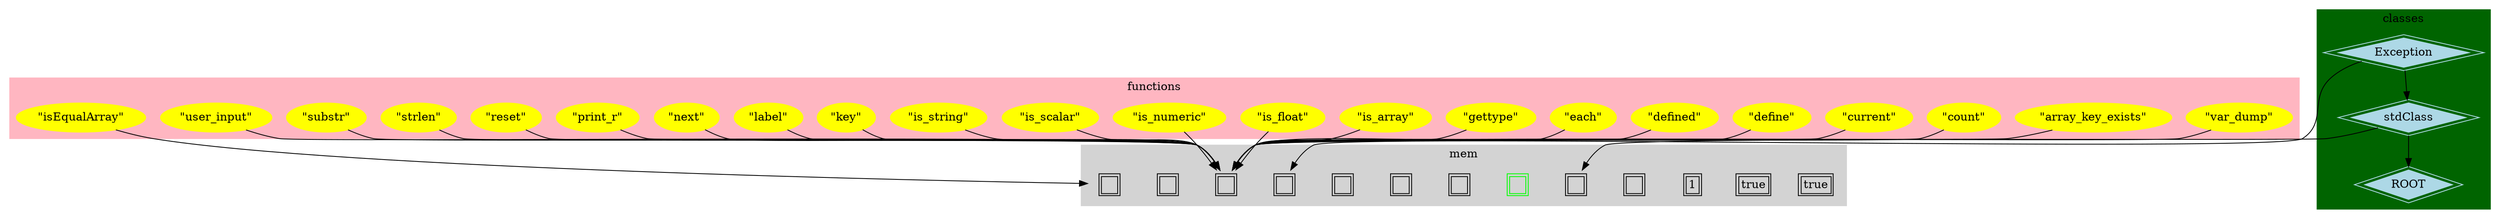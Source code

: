 digraph G {
subgraph cluster_mem {
style=filled;
color=lightgrey;
label = "mem"; 
19
[
shape=none
label = <<table>
<tr><td>true</td></tr>
</table>>
]
17
[
shape=none
label = <<table>
<tr><td>true</td></tr>
</table>>
]
14
[
shape=none
label = <<table>
<tr><td>1</td></tr>
</table>>
]
11
[
shape=none
label = <<table>
<tr><td>   </td></tr>
</table>>
]
12
[
shape=none
label = <<table>
<tr><td>   </td></tr>
</table>>
]
2
[
shape=none
color=green
label = <<table>
<tr><td>   </td></tr>
</table>>
]
10
[
shape=none
label = <<table>
<tr><td>   </td></tr>
</table>>
]
7
[
shape=none
label = <<table>
<tr><td>   </td></tr>
</table>>
]
6
[
shape=none
label = <<table>
<tr><td>   </td></tr>
</table>>
]
5
[
shape=none
label = <<table>
<tr><td>   </td></tr>
</table>>
]
4
[
shape=none
label = <<table>
<tr><td>   </td></tr>
</table>>
]
9
[
shape=none
label = <<table>
<tr><td>   </td></tr>
</table>>
]
8
[
shape=none
label = <<table>
<tr><td>   </td></tr>
</table>>
]
}
subgraph cluster_functions {
style=filled;
color=lightpink;
label = "functions"; 
node [style=filled,color=yellow];
"\"array_key_exists\"";
"\"count\"";
"\"current\"";
"\"define\"";
"\"defined\"";
"\"each\"";
"\"gettype\"";
"\"isEqualArray\"";
"\"is_array\"";
"\"is_float\"";
"\"is_numeric\"";
"\"is_scalar\"";
"\"is_string\"";
"\"key\"";
"\"label\"";
"\"next\"";
"\"print_r\"";
"\"reset\"";
"\"strlen\"";
"\"substr\"";
"\"user_input\"";
"\"var_dump\"";
"\"array_key_exists\"" -> 4;
"\"count\"" -> 4;
"\"current\"" -> 4;
"\"define\"" -> 4;
"\"defined\"" -> 4;
"\"each\"" -> 4;
"\"gettype\"" -> 4;
"\"isEqualArray\"" -> 12;
"\"is_array\"" -> 4;
"\"is_float\"" -> 4;
"\"is_numeric\"" -> 4;
"\"is_scalar\"" -> 4;
"\"is_string\"" -> 4;
"\"key\"" -> 4;
"\"label\"" -> 4;
"\"next\"" -> 4;
"\"print_r\"" -> 4;
"\"reset\"" -> 4;
"\"strlen\"" -> 4;
"\"substr\"" -> 4;
"\"user_input\"" -> 4;
"\"var_dump\"" -> 4;
}
subgraph cluster_classes {
style=filled;
color=darkgreen;
label = "classes";
node [shape=diamond, peripheries=2, style=filled,color=lightblue];
Exception -> stdClass;
Exception -> 5;
stdClass -> ROOT;
stdClass -> 8;
}
subgraph cluster_methods {
style=filled;
color=purple;
label = "methods";
node [shape=ellipse, peripheries=2, style=filled,color=yellow];
}
}

